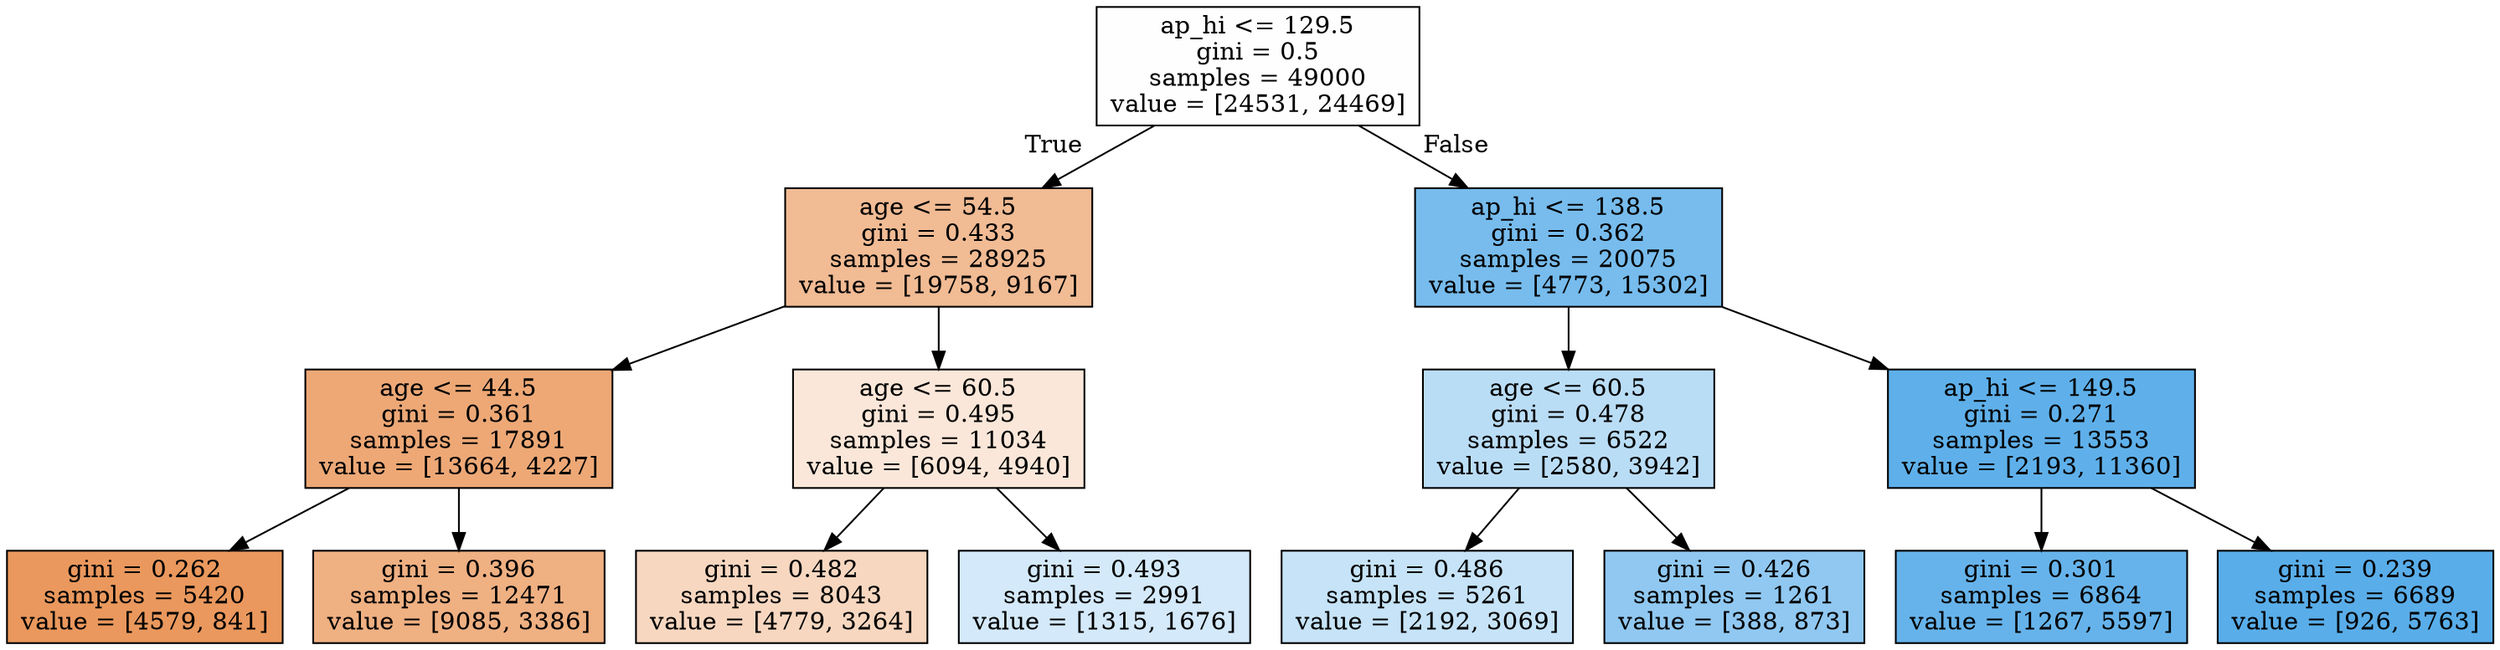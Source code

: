digraph Tree {
node [shape=box, style="filled", color="black"] ;
0 [label="ap_hi <= 129.5\ngini = 0.5\nsamples = 49000\nvalue = [24531, 24469]", fillcolor="#e5813901"] ;
1 [label="age <= 54.5\ngini = 0.433\nsamples = 28925\nvalue = [19758, 9167]", fillcolor="#e5813989"] ;
0 -> 1 [labeldistance=2.5, labelangle=45, headlabel="True"] ;
2 [label="age <= 44.5\ngini = 0.361\nsamples = 17891\nvalue = [13664, 4227]", fillcolor="#e58139b0"] ;
1 -> 2 ;
3 [label="gini = 0.262\nsamples = 5420\nvalue = [4579, 841]", fillcolor="#e58139d0"] ;
2 -> 3 ;
4 [label="gini = 0.396\nsamples = 12471\nvalue = [9085, 3386]", fillcolor="#e58139a0"] ;
2 -> 4 ;
5 [label="age <= 60.5\ngini = 0.495\nsamples = 11034\nvalue = [6094, 4940]", fillcolor="#e5813930"] ;
1 -> 5 ;
6 [label="gini = 0.482\nsamples = 8043\nvalue = [4779, 3264]", fillcolor="#e5813951"] ;
5 -> 6 ;
7 [label="gini = 0.493\nsamples = 2991\nvalue = [1315, 1676]", fillcolor="#399de537"] ;
5 -> 7 ;
8 [label="ap_hi <= 138.5\ngini = 0.362\nsamples = 20075\nvalue = [4773, 15302]", fillcolor="#399de5af"] ;
0 -> 8 [labeldistance=2.5, labelangle=-45, headlabel="False"] ;
9 [label="age <= 60.5\ngini = 0.478\nsamples = 6522\nvalue = [2580, 3942]", fillcolor="#399de558"] ;
8 -> 9 ;
10 [label="gini = 0.486\nsamples = 5261\nvalue = [2192, 3069]", fillcolor="#399de549"] ;
9 -> 10 ;
11 [label="gini = 0.426\nsamples = 1261\nvalue = [388, 873]", fillcolor="#399de58e"] ;
9 -> 11 ;
12 [label="ap_hi <= 149.5\ngini = 0.271\nsamples = 13553\nvalue = [2193, 11360]", fillcolor="#399de5ce"] ;
8 -> 12 ;
13 [label="gini = 0.301\nsamples = 6864\nvalue = [1267, 5597]", fillcolor="#399de5c5"] ;
12 -> 13 ;
14 [label="gini = 0.239\nsamples = 6689\nvalue = [926, 5763]", fillcolor="#399de5d6"] ;
12 -> 14 ;
}